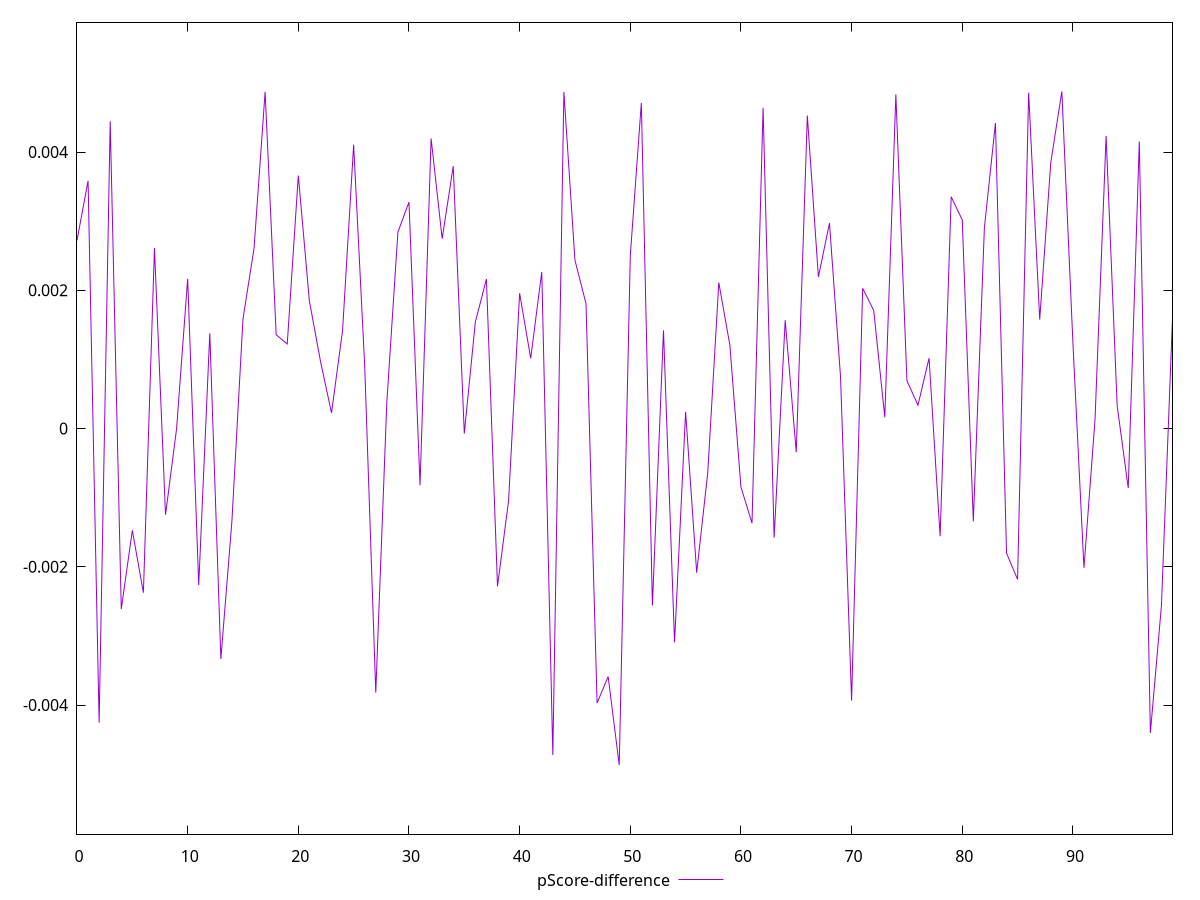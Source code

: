 reset

$pScoreDifference <<EOF
0 0.002722269149773471
1 0.0035844872985296705
2 -0.004253818859418224
3 0.0044454728768332785
4 -0.0026125197767078445
5 -0.0014727565071204207
6 -0.0023735753447169383
7 0.002609826104537527
8 -0.0012454690532982537
9 -0.0000012377609206470908
10 0.0021656392567201976
11 -0.0022639758483489203
12 0.0013794098000796673
13 -0.00333245025740736
14 -0.0013374477695453635
15 0.0015869661703133975
16 0.002608375867987789
17 0.004871258564418723
18 0.001356002129387246
19 0.0012239756220633335
20 0.0036597552762461794
21 0.001846900186135203
22 0.0009763078759215116
23 0.00022584943560532977
24 0.0014208057224530668
25 0.004105885275576648
26 0.000905295470298495
27 -0.0038183900552818395
28 0.0003837289791494003
29 0.0028414095763924507
30 0.003275521612760346
31 -0.0008185526457245018
32 0.004196224543492
33 0.0027465345797894614
34 0.003796628194341012
35 -0.00007116348312996568
36 0.001542669863720203
37 0.0021629943954138975
38 -0.0022813389035034604
39 -0.0010465792056527645
40 0.0019572287627084295
41 0.0010163670750876763
42 0.0022656922908883548
43 -0.004721214773586113
44 0.004869805297307073
45 0.002435817123369155
46 0.00180516539490172
47 -0.003970364490990308
48 -0.003587569066075158
49 -0.004866356658086879
50 0.0025001146632778193
51 0.0047119040995780015
52 -0.002558441641675513
53 0.0014207187832531165
54 -0.003092967217223297
55 0.00024261442847872683
56 -0.002084846849197741
57 -0.0006414229382130099
58 0.0021124896247969316
59 0.001204492683458347
60 -0.0008456733096774416
61 -0.001368143066992733
62 0.004639456925287555
63 -0.0015784678081027792
64 0.0015680987302646443
65 -0.0003421969347781051
66 0.004527767796059123
67 0.0021922679537669243
68 0.0029716993004422765
69 0.0007492287184691637
70 -0.0039352840561329705
71 0.002030079959673192
72 0.0017080335418461212
73 0.0001635274254743191
74 0.004833167252998427
75 0.000691126823209931
76 0.0003387400907720606
77 0.0010183397478822354
78 -0.001557770717742879
79 0.0033533618799992393
80 0.0030182084086293193
81 -0.0013426866389746328
82 0.0029044185994918648
83 0.00441962299049925
84 -0.0018008004655086784
85 -0.0021826561703889302
86 0.004858605320704923
87 0.0015765971298613568
88 0.0038473506165448423
89 0.004876931198006806
90 0.0012396356972008693
91 -0.002013534438749298
92 0.00013559080251268618
93 0.0042320562523539
94 0.0003314629603020647
95 -0.0008606491521471193
96 0.004153243237691173
97 -0.004402458410732724
98 -0.0025614688396359275
99 0.00159828114724192
EOF

set key outside below
set xrange [0:99]
set yrange [-0.005866356658086879:0.005876931198006806]
set trange [-0.005866356658086879:0.005876931198006806]
set terminal svg size 640, 500 enhanced background rgb 'white'
set output "reports/report_00027_2021-02-24T12-40-31.850Z/mainthread-work-breakdown/samples/agenda/pScore-difference/values.svg"

plot $pScoreDifference title "pScore-difference" with line

reset
